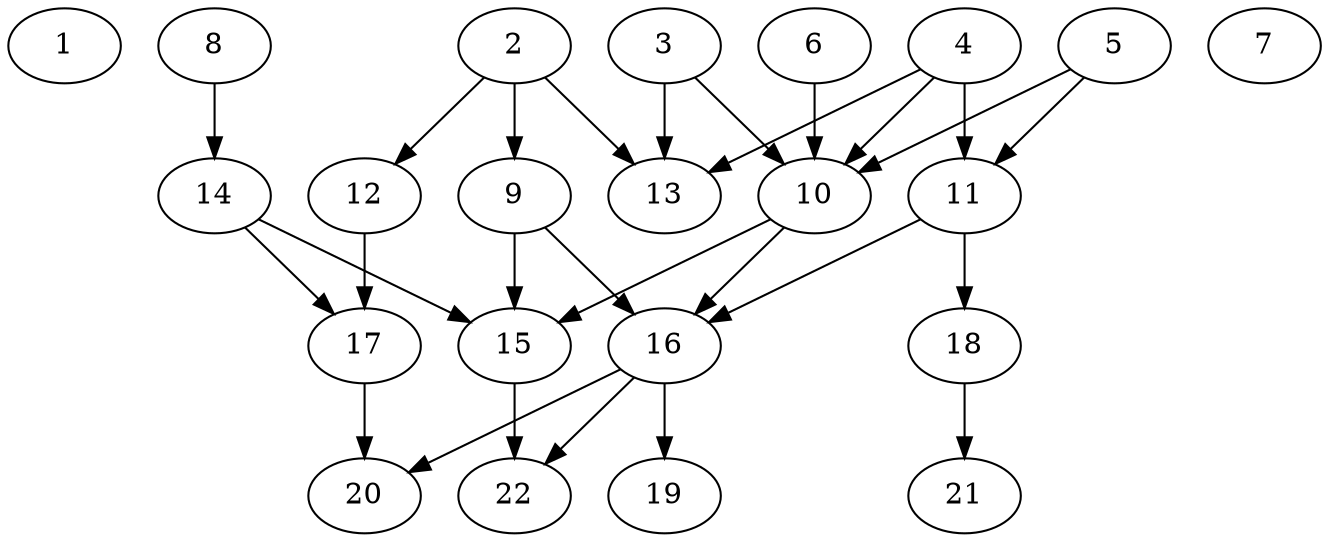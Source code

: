 // DAG (tier=2-normal, mode=data, n=22, ccr=0.444, fat=0.648, density=0.439, regular=0.546, jump=0.199, mindata=2097152, maxdata=16777216)
// DAG automatically generated by daggen at Sun Aug 24 16:33:34 2025
// /home/ermia/Project/Environments/daggen/bin/daggen --dot --ccr 0.444 --fat 0.648 --regular 0.546 --density 0.439 --jump 0.199 --mindata 2097152 --maxdata 16777216 -n 22 
digraph G {
  1 [size="633837166753806464", alpha="0.15", expect_size="316918583376903232"]
  2 [size="790147195478171", alpha="0.02", expect_size="395073597739085"]
  2 -> 9 [size ="58332442263552"]
  2 -> 12 [size ="58332442263552"]
  2 -> 13 [size ="58332442263552"]
  3 [size="463391578230758572032", alpha="0.10", expect_size="231695789115379286016"]
  3 -> 10 [size ="479058714427392"]
  3 -> 13 [size ="479058714427392"]
  4 [size="94619337490432000000", alpha="0.15", expect_size="47309668745216000000"]
  4 -> 10 [size ="166115409920000"]
  4 -> 11 [size ="166115409920000"]
  4 -> 13 [size ="166115409920000"]
  5 [size="565993464476727246848", alpha="0.03", expect_size="282996732238363623424"]
  5 -> 10 [size ="547390931075072"]
  5 -> 11 [size ="547390931075072"]
  6 [size="353501221379637248000", alpha="0.12", expect_size="176750610689818624000"]
  6 -> 10 [size ="399960650547200"]
  7 [size="45259262686381536", alpha="0.12", expect_size="22629631343190768"]
  8 [size="1792146997636258332672", alpha="0.01", expect_size="896073498818129166336"]
  8 -> 14 [size ="1180336234954752"]
  9 [size="79267610264338432000", alpha="0.04", expect_size="39633805132169216000"]
  9 -> 15 [size ="147622933299200"]
  9 -> 16 [size ="147622933299200"]
  10 [size="3380229899093524086784", alpha="0.05", expect_size="1690114949546762043392"]
  10 -> 15 [size ="1801859039756288"]
  10 -> 16 [size ="1801859039756288"]
  11 [size="40209317906644232", alpha="0.01", expect_size="20104658953322116"]
  11 -> 16 [size ="1812940936183808"]
  11 -> 18 [size ="1812940936183808"]
  12 [size="19788002872323792", alpha="0.00", expect_size="9894001436161896"]
  12 -> 17 [size ="943789275348992"]
  13 [size="674655354922991616000", alpha="0.16", expect_size="337327677461495808000"]
  14 [size="1426910774589492", alpha="0.19", expect_size="713455387294746"]
  14 -> 15 [size ="56315082702848"]
  14 -> 17 [size ="56315082702848"]
  15 [size="515852015972635712", alpha="0.06", expect_size="257926007986317856"]
  15 -> 22 [size ="934912450363392"]
  16 [size="76934917219479456", alpha="0.19", expect_size="38467458609739728"]
  16 -> 19 [size ="1518648636211200"]
  16 -> 20 [size ="1518648636211200"]
  16 -> 22 [size ="1518648636211200"]
  17 [size="11701494329779024", alpha="0.08", expect_size="5850747164889512"]
  17 -> 20 [size ="809098362748928"]
  18 [size="1149349925013612928", alpha="0.08", expect_size="574674962506806464"]
  18 -> 21 [size ="754683006156800"]
  19 [size="40894314475241032", alpha="0.06", expect_size="20447157237620516"]
  20 [size="1830030517974597632000", alpha="0.03", expect_size="915015258987298816000"]
  21 [size="745530759481131008000", alpha="0.10", expect_size="372765379740565504000"]
  22 [size="39578252756362384", alpha="0.07", expect_size="19789126378181192"]
}